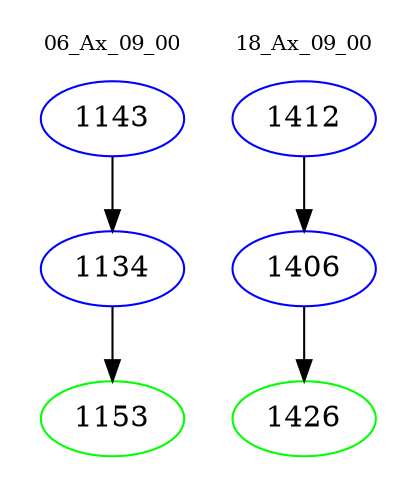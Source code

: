 digraph{
subgraph cluster_0 {
color = white
label = "06_Ax_09_00";
fontsize=10;
T0_1143 [label="1143", color="blue"]
T0_1143 -> T0_1134 [color="black"]
T0_1134 [label="1134", color="blue"]
T0_1134 -> T0_1153 [color="black"]
T0_1153 [label="1153", color="green"]
}
subgraph cluster_1 {
color = white
label = "18_Ax_09_00";
fontsize=10;
T1_1412 [label="1412", color="blue"]
T1_1412 -> T1_1406 [color="black"]
T1_1406 [label="1406", color="blue"]
T1_1406 -> T1_1426 [color="black"]
T1_1426 [label="1426", color="green"]
}
}
